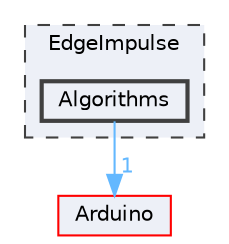 digraph "EdgeImpulse/Algorithms"
{
 // LATEX_PDF_SIZE
  bgcolor="transparent";
  edge [fontname=Helvetica,fontsize=10,labelfontname=Helvetica,labelfontsize=10];
  node [fontname=Helvetica,fontsize=10,shape=box,height=0.2,width=0.4];
  compound=true
  subgraph clusterdir_bce93ca0e9ab601b3320e693007a3008 {
    graph [ bgcolor="#edf0f7", pencolor="grey25", label="EdgeImpulse", fontname=Helvetica,fontsize=10 style="filled,dashed", URL="dir_bce93ca0e9ab601b3320e693007a3008.html",tooltip=""]
  dir_7745327767baf31a29aed6c2d2e7a758 [label="Algorithms", fillcolor="#edf0f7", color="grey25", style="filled,bold", URL="dir_7745327767baf31a29aed6c2d2e7a758.html",tooltip=""];
  }
  dir_a991eec27578c865874ede3d8ec657c2 [label="Arduino", fillcolor="#edf0f7", color="red", style="filled", URL="dir_a991eec27578c865874ede3d8ec657c2.html",tooltip=""];
  dir_7745327767baf31a29aed6c2d2e7a758->dir_a991eec27578c865874ede3d8ec657c2 [headlabel="1", labeldistance=1.5 headhref="dir_000004_000014.html" href="dir_000004_000014.html" color="steelblue1" fontcolor="steelblue1"];
}
